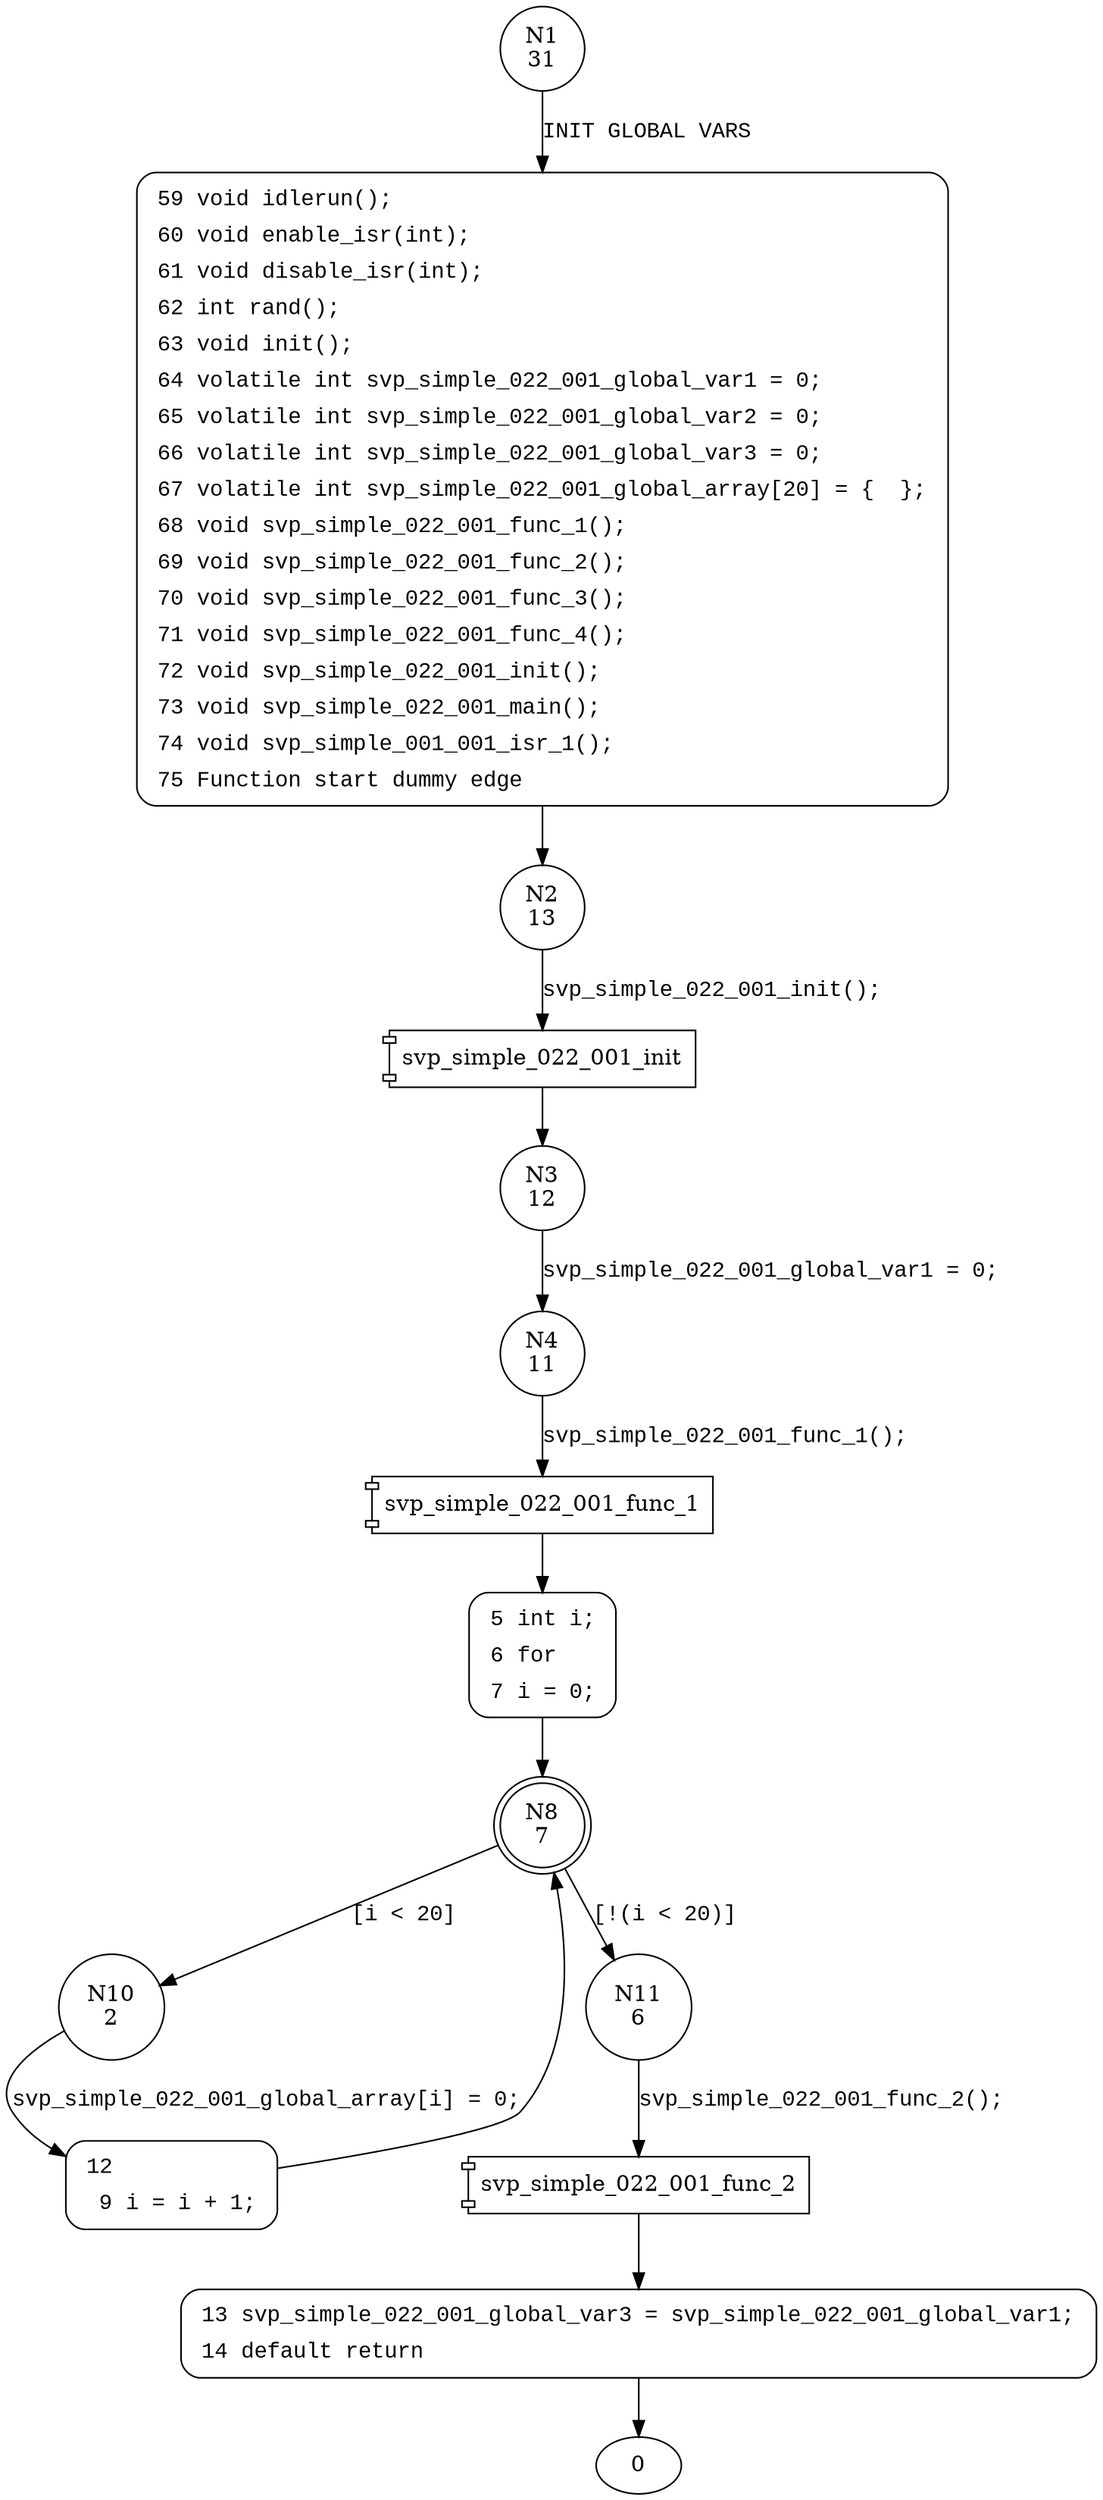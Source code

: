 digraph svp_simple_022_001_main {
1 [shape="circle" label="N1\n31"]
59 [shape="circle" label="N59\n30"]
2 [shape="circle" label="N2\n13"]
3 [shape="circle" label="N3\n12"]
4 [shape="circle" label="N4\n11"]
5 [shape="circle" label="N5\n10"]
8 [shape="doublecircle" label="N8\n7"]
10 [shape="circle" label="N10\n2"]
11 [shape="circle" label="N11\n6"]
13 [shape="circle" label="N13\n5"]
12 [shape="circle" label="N12\n1"]
59 [style="filled,bold" penwidth="1" fillcolor="white" fontname="Courier New" shape="Mrecord" label=<<table border="0" cellborder="0" cellpadding="3" bgcolor="white"><tr><td align="right">59</td><td align="left">void idlerun();</td></tr><tr><td align="right">60</td><td align="left">void enable_isr(int);</td></tr><tr><td align="right">61</td><td align="left">void disable_isr(int);</td></tr><tr><td align="right">62</td><td align="left">int rand();</td></tr><tr><td align="right">63</td><td align="left">void init();</td></tr><tr><td align="right">64</td><td align="left">volatile int svp_simple_022_001_global_var1 = 0;</td></tr><tr><td align="right">65</td><td align="left">volatile int svp_simple_022_001_global_var2 = 0;</td></tr><tr><td align="right">66</td><td align="left">volatile int svp_simple_022_001_global_var3 = 0;</td></tr><tr><td align="right">67</td><td align="left">volatile int svp_simple_022_001_global_array[20] = &#123;  &#125;;</td></tr><tr><td align="right">68</td><td align="left">void svp_simple_022_001_func_1();</td></tr><tr><td align="right">69</td><td align="left">void svp_simple_022_001_func_2();</td></tr><tr><td align="right">70</td><td align="left">void svp_simple_022_001_func_3();</td></tr><tr><td align="right">71</td><td align="left">void svp_simple_022_001_func_4();</td></tr><tr><td align="right">72</td><td align="left">void svp_simple_022_001_init();</td></tr><tr><td align="right">73</td><td align="left">void svp_simple_022_001_main();</td></tr><tr><td align="right">74</td><td align="left">void svp_simple_001_001_isr_1();</td></tr><tr><td align="right">75</td><td align="left">Function start dummy edge</td></tr></table>>]
59 -> 2[label=""]
5 [style="filled,bold" penwidth="1" fillcolor="white" fontname="Courier New" shape="Mrecord" label=<<table border="0" cellborder="0" cellpadding="3" bgcolor="white"><tr><td align="right">5</td><td align="left">int i;</td></tr><tr><td align="right">6</td><td align="left">for</td></tr><tr><td align="right">7</td><td align="left">i = 0;</td></tr></table>>]
5 -> 8[label=""]
13 [style="filled,bold" penwidth="1" fillcolor="white" fontname="Courier New" shape="Mrecord" label=<<table border="0" cellborder="0" cellpadding="3" bgcolor="white"><tr><td align="right">13</td><td align="left">svp_simple_022_001_global_var3 = svp_simple_022_001_global_var1;</td></tr><tr><td align="right">14</td><td align="left">default return</td></tr></table>>]
13 -> 0[label=""]
12 [style="filled,bold" penwidth="1" fillcolor="white" fontname="Courier New" shape="Mrecord" label=<<table border="0" cellborder="0" cellpadding="3" bgcolor="white"><tr><td align="right">12</td><td align="left"></td></tr><tr><td align="right">9</td><td align="left">i = i + 1;</td></tr></table>>]
12 -> 8[label=""]
1 -> 59 [label="INIT GLOBAL VARS" fontname="Courier New"]
100001 [shape="component" label="svp_simple_022_001_init"]
2 -> 100001 [label="svp_simple_022_001_init();" fontname="Courier New"]
100001 -> 3 [label="" fontname="Courier New"]
100002 [shape="component" label="svp_simple_022_001_func_1"]
4 -> 100002 [label="svp_simple_022_001_func_1();" fontname="Courier New"]
100002 -> 5 [label="" fontname="Courier New"]
8 -> 10 [label="[i < 20]" fontname="Courier New"]
8 -> 11 [label="[!(i < 20)]" fontname="Courier New"]
100003 [shape="component" label="svp_simple_022_001_func_2"]
11 -> 100003 [label="svp_simple_022_001_func_2();" fontname="Courier New"]
100003 -> 13 [label="" fontname="Courier New"]
10 -> 12 [label="svp_simple_022_001_global_array[i] = 0;" fontname="Courier New"]
3 -> 4 [label="svp_simple_022_001_global_var1 = 0;" fontname="Courier New"]
}